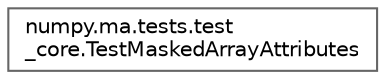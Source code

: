digraph "Graphical Class Hierarchy"
{
 // LATEX_PDF_SIZE
  bgcolor="transparent";
  edge [fontname=Helvetica,fontsize=10,labelfontname=Helvetica,labelfontsize=10];
  node [fontname=Helvetica,fontsize=10,shape=box,height=0.2,width=0.4];
  rankdir="LR";
  Node0 [id="Node000000",label="numpy.ma.tests.test\l_core.TestMaskedArrayAttributes",height=0.2,width=0.4,color="grey40", fillcolor="white", style="filled",URL="$dd/d12/classnumpy_1_1ma_1_1tests_1_1test__core_1_1TestMaskedArrayAttributes.html",tooltip=" "];
}
